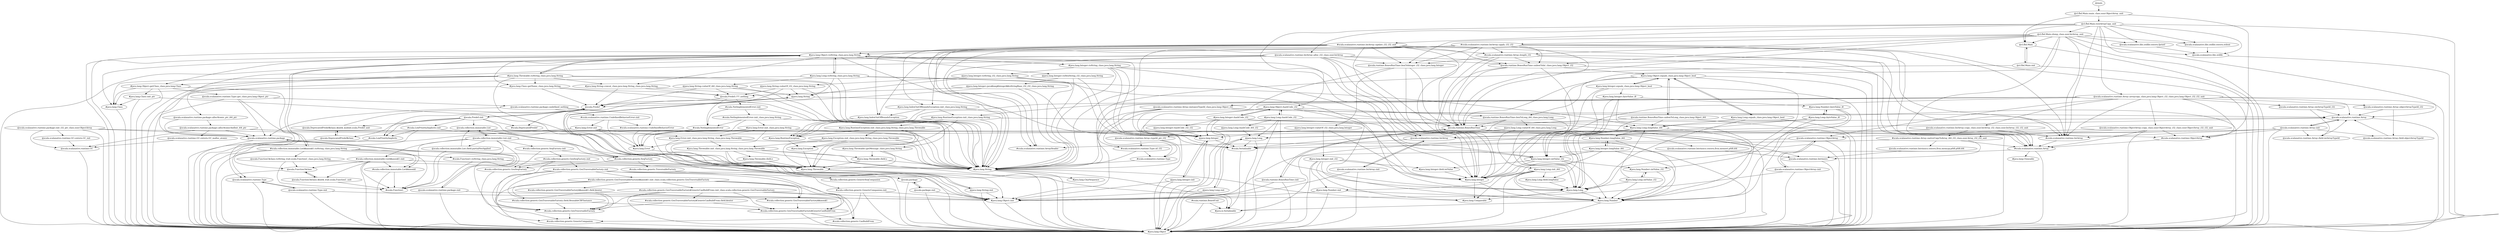 digraph G {
"@main"->"@cl.fbd.Main::main_class.ssnr.ObjectArray_unit";
"#scala.scalanative.runtime.Type"->"#java.lang.String";
"#java.lang.String"->"#java.io.Serializable";
"#java.lang.String"->"#java.lang.Comparable";
"#java.lang.String"->"#java.lang.CharSequence";
"#java.lang.String"->"#java.lang.Object";
"#scala.scalanative.runtime.ObjectArray"->"#scala.scalanative.runtime.Array";
"#scala.scalanative.runtime.Array"->"#java.io.Serializable";
"#scala.scalanative.runtime.Array"->"#java.lang.Cloneable";
"#scala.scalanative.runtime.Array"->"#java.lang.Object";
"#scala.runtime.BoxedUnit"->"#java.io.Serializable";
"#scala.runtime.BoxedUnit"->"#java.lang.Object";
"@scala.scalanative.runtime.package::init_i32_ptr_class.ssnr.ObjectArray"->"@scala.scalanative.runtime.package";
"@scala.scalanative.runtime.package::init_i32_ptr_class.ssnr.ObjectArray"->"#scala.scalanative.runtime.ObjectArray";
"@scala.scalanative.runtime.package::init_i32_ptr_class.ssnr.ObjectArray"->"@scala.scalanative.runtime.GC";
"@scala.scalanative.runtime.package::init_i32_ptr_class.ssnr.ObjectArray"->"@scala.scalanative.runtime.GC::extern.GC_init";
"@scala.scalanative.runtime.package::init_i32_ptr_class.ssnr.ObjectArray"->"#java.lang.Object";
"@scala.scalanative.runtime.GC::extern.GC_init"->"@scala.scalanative.runtime.GC";
"@scala.scalanative.runtime.GC"->"#java.lang.Object";
"@scala.scalanative.runtime.package"->"@scala.scalanative.runtime.package::init";
"@scala.scalanative.runtime.package"->"#java.lang.Object";
"@scala.scalanative.runtime.package::init"->"@scala.scalanative.runtime.package";
"@scala.scalanative.runtime.package::init"->"#java.lang.Object::init";
"@scala.scalanative.runtime.package::init"->"#java.lang.Object";
"#java.lang.Object::init"->"#java.lang.Object";
"@cl.fbd.Main::main_class.ssnr.ObjectArray_unit"->"@cl.fbd.Main::testArrayCopy_unit";
"@cl.fbd.Main::main_class.ssnr.ObjectArray_unit"->"#scala.scalanative.runtime.ObjectArray";
"@cl.fbd.Main::main_class.ssnr.ObjectArray_unit"->"@cl.fbd.Main";
"@cl.fbd.Main"->"@cl.fbd.Main::init";
"@cl.fbd.Main"->"#java.lang.Object";
"@cl.fbd.Main::init"->"#java.lang.Object::init";
"@cl.fbd.Main::init"->"#java.lang.Object";
"@cl.fbd.Main::init"->"@cl.fbd.Main";
"@cl.fbd.Main::testArrayCopy_unit"->"@scala.scalanative.libc.stdlib::extern.stdout";
"@cl.fbd.Main::testArrayCopy_unit"->"@scala.scalanative.libc.stdlib";
"@cl.fbd.Main::testArrayCopy_unit"->"#scala.scalanative.runtime.IntArray::update_i32_i32_unit";
"@cl.fbd.Main::testArrayCopy_unit"->"@scala.scalanative.libc.stdlib::extern.fprintf";
"@cl.fbd.Main::testArrayCopy_unit"->"@scala.scalanative.runtime.IntArray";
"@cl.fbd.Main::testArrayCopy_unit"->"#scala.scalanative.runtime.IntArray";
"@cl.fbd.Main::testArrayCopy_unit"->"@scala.scalanative.runtime.IntArray::alloc_i32_class.ssnr.IntArray";
"@cl.fbd.Main::testArrayCopy_unit"->"@scala.scalanative.runtime.Array";
"@cl.fbd.Main::testArrayCopy_unit"->"@cl.fbd.Main::dump_class.ssnr.IntArray_unit";
"@cl.fbd.Main::testArrayCopy_unit"->"@scala.scalanative.runtime.Array::arraycopy_class.java.lang.Object_i32_class.java.lang.Object_i32_i32_unit";
"@cl.fbd.Main::testArrayCopy_unit"->"#java.lang.Object";
"@cl.fbd.Main::testArrayCopy_unit"->"@cl.fbd.Main";
"@scala.scalanative.runtime.Array::arraycopy_class.java.lang.Object_i32_class.java.lang.Object_i32_i32_unit"->"@scala.scalanative.runtime.Array::objectArrayTypeId_i32";
"@scala.scalanative.runtime.Array::arraycopy_class.java.lang.Object_i32_class.java.lang.Object_i32_i32_unit"->"@scala.scalanative.runtime.IntArray::copy_class.ssnr.IntArray_i32_class.ssnr.IntArray_i32_i32_unit";
"@scala.scalanative.runtime.Array::arraycopy_class.java.lang.Object_i32_class.java.lang.Object_i32_i32_unit"->"@scala.scalanative.runtime.Array::instanceTypeId_class.java.lang.Object_i32";
"@scala.scalanative.runtime.Array::arraycopy_class.java.lang.Object_i32_class.java.lang.Object_i32_i32_unit"->"#java.lang.RuntimeException";
"@scala.scalanative.runtime.Array::arraycopy_class.java.lang.Object_i32_class.java.lang.Object_i32_i32_unit"->"#java.lang.String";
"@scala.scalanative.runtime.Array::arraycopy_class.java.lang.Object_i32_class.java.lang.Object_i32_i32_unit"->"#java.lang.RuntimeException::init_class.java.lang.String";
"@scala.scalanative.runtime.Array::arraycopy_class.java.lang.Object_i32_class.java.lang.Object_i32_i32_unit"->"@scala.scalanative.runtime.ObjectArray::copy_class.ssnr.ObjectArray_i32_class.ssnr.ObjectArray_i32_i32_unit";
"@scala.scalanative.runtime.Array::arraycopy_class.java.lang.Object_i32_class.java.lang.Object_i32_i32_unit"->"@scala.scalanative.runtime.ObjectArray";
"@scala.scalanative.runtime.Array::arraycopy_class.java.lang.Object_i32_class.java.lang.Object_i32_i32_unit"->"#scala.scalanative.runtime.ObjectArray";
"@scala.scalanative.runtime.Array::arraycopy_class.java.lang.Object_i32_class.java.lang.Object_i32_i32_unit"->"@scala.scalanative.runtime.Array";
"@scala.scalanative.runtime.Array::arraycopy_class.java.lang.Object_i32_class.java.lang.Object_i32_i32_unit"->"@scala.scalanative.runtime.IntArray";
"@scala.scalanative.runtime.Array::arraycopy_class.java.lang.Object_i32_class.java.lang.Object_i32_i32_unit"->"#scala.scalanative.runtime.IntArray";
"@scala.scalanative.runtime.Array::arraycopy_class.java.lang.Object_i32_class.java.lang.Object_i32_i32_unit"->"#java.lang.Object";
"@scala.scalanative.runtime.Array::arraycopy_class.java.lang.Object_i32_class.java.lang.Object_i32_i32_unit"->"@scala.scalanative.runtime.Array::intArrayTypeId_i32";
"@scala.scalanative.runtime.Array::intArrayTypeId_i32"->"@scala.scalanative.runtime.Array::field.intArrayTypeId";
"@scala.scalanative.runtime.Array::intArrayTypeId_i32"->"@scala.scalanative.runtime.Array";
"@scala.scalanative.runtime.Array"->"@scala.scalanative.runtime.Array::init";
"@scala.scalanative.runtime.Array"->"#scala.Serializable";
"@scala.scalanative.runtime.Array"->"#java.lang.Object";
"#scala.Serializable"->"#java.io.Serializable";
"@scala.scalanative.runtime.Array::init"->"@scala.scalanative.runtime.Array::field.intArrayTypeId";
"@scala.scalanative.runtime.Array::init"->"#scala.scalanative.runtime.ObjectArray";
"@scala.scalanative.runtime.Array::init"->"@scala.scalanative.runtime.Array";
"@scala.scalanative.runtime.Array::init"->"#scala.scalanative.runtime.IntArray";
"@scala.scalanative.runtime.Array::init"->"#java.lang.Object::init";
"@scala.scalanative.runtime.Array::init"->"@scala.scalanative.runtime.Array::typeId_ptr_i32";
"@scala.scalanative.runtime.Array::init"->"#java.lang.Object";
"@scala.scalanative.runtime.Array::init"->"@scala.scalanative.runtime.Array::field.objectArrayTypeId";
"@scala.scalanative.runtime.Array::field.objectArrayTypeId"->"@scala.scalanative.runtime.Array";
"@scala.scalanative.runtime.Array::typeId_ptr_i32"->"#scala.scalanative.runtime.Type";
"@scala.scalanative.runtime.Array::typeId_ptr_i32"->"@scala.scalanative.runtime.Array";
"@scala.scalanative.runtime.Array::typeId_ptr_i32"->"#scala.scalanative.runtime.Type::id_i32";
"@scala.scalanative.runtime.Array::typeId_ptr_i32"->"#java.lang.String";
"#scala.scalanative.runtime.Type::id_i32"->"#scala.scalanative.runtime.Type";
"#scala.scalanative.runtime.Type::id_i32"->"#java.lang.String";
"#scala.scalanative.runtime.IntArray"->"#scala.scalanative.runtime.Array";
"@scala.scalanative.runtime.Array::field.intArrayTypeId"->"@scala.scalanative.runtime.Array";
"@scala.scalanative.runtime.IntArray"->"@scala.scalanative.runtime.IntArray::init";
"@scala.scalanative.runtime.IntArray"->"#scala.Serializable";
"@scala.scalanative.runtime.IntArray"->"#java.lang.Object";
"@scala.scalanative.runtime.IntArray::init"->"@scala.scalanative.runtime.IntArray";
"@scala.scalanative.runtime.IntArray::init"->"#java.lang.Object::init";
"@scala.scalanative.runtime.IntArray::init"->"#java.lang.Object";
"@scala.scalanative.runtime.ObjectArray"->"#scala.Serializable";
"@scala.scalanative.runtime.ObjectArray"->"@scala.scalanative.runtime.ObjectArray::init";
"@scala.scalanative.runtime.ObjectArray"->"#java.lang.Object";
"@scala.scalanative.runtime.ObjectArray::init"->"@scala.scalanative.runtime.ObjectArray";
"@scala.scalanative.runtime.ObjectArray::init"->"#java.lang.Object::init";
"@scala.scalanative.runtime.ObjectArray::init"->"#java.lang.Object";
"@scala.scalanative.runtime.ObjectArray::copy_class.ssnr.ObjectArray_i32_class.ssnr.ObjectArray_i32_i32_unit"->"#scala.scalanative.runtime.Array::nativeCopyToArray_i64_i32_class.ssnr.Array_i32_i32_unit";
"@scala.scalanative.runtime.ObjectArray::copy_class.ssnr.ObjectArray_i32_class.ssnr.ObjectArray_i32_i32_unit"->"@scala.scalanative.runtime.ObjectArray";
"@scala.scalanative.runtime.ObjectArray::copy_class.ssnr.ObjectArray_i32_class.ssnr.ObjectArray_i32_i32_unit"->"#scala.scalanative.runtime.ObjectArray";
"@scala.scalanative.runtime.ObjectArray::copy_class.ssnr.ObjectArray_i32_class.ssnr.ObjectArray_i32_i32_unit"->"#scala.scalanative.runtime.Array";
"@scala.scalanative.runtime.ObjectArray::copy_class.ssnr.ObjectArray_i32_class.ssnr.ObjectArray_i32_i32_unit"->"#java.lang.Object";
"#scala.scalanative.runtime.Array::nativeCopyToArray_i64_i32_class.ssnr.Array_i32_i32_unit"->"@scala.scalanative.runtime.Intrinsics";
"#scala.scalanative.runtime.Array::nativeCopyToArray_i64_i32_class.ssnr.Array_i32_i32_unit"->"@scala.scalanative.runtime.Intrinsics::extern.llvm.memcpy.p0i8.p0i8.i64";
"#scala.scalanative.runtime.Array::nativeCopyToArray_i64_i32_class.ssnr.Array_i32_i32_unit"->"#scala.scalanative.runtime.Array";
"#scala.scalanative.runtime.Array::nativeCopyToArray_i64_i32_class.ssnr.Array_i32_i32_unit"->"#scala.scalanative.runtime.ArrayHeader";
"@scala.scalanative.runtime.Intrinsics::extern.llvm.memcpy.p0i8.p0i8.i64"->"@scala.scalanative.runtime.Intrinsics";
"@scala.scalanative.runtime.Intrinsics"->"#java.lang.Object";
"#java.lang.RuntimeException::init_class.java.lang.String"->"#java.lang.Throwable";
"#java.lang.RuntimeException::init_class.java.lang.String"->"#java.lang.RuntimeException::init_class.java.lang.String_class.java.lang.Throwable";
"#java.lang.RuntimeException::init_class.java.lang.String"->"#java.lang.RuntimeException";
"#java.lang.RuntimeException::init_class.java.lang.String"->"#java.lang.String";
"#java.lang.RuntimeException::init_class.java.lang.String"->"#java.lang.Object";
"#java.lang.RuntimeException"->"#java.lang.Exception";
"#java.lang.Exception"->"#java.lang.Throwable";
"#java.lang.Throwable"->"#java.io.Serializable";
"#java.lang.Throwable"->"#java.lang.Object";
"#java.lang.RuntimeException::init_class.java.lang.String_class.java.lang.Throwable"->"#java.lang.Exception::init_class.java.lang.String_class.java.lang.Throwable";
"#java.lang.RuntimeException::init_class.java.lang.String_class.java.lang.Throwable"->"#java.lang.Exception";
"#java.lang.RuntimeException::init_class.java.lang.String_class.java.lang.Throwable"->"#java.lang.Throwable";
"#java.lang.RuntimeException::init_class.java.lang.String_class.java.lang.Throwable"->"#java.lang.RuntimeException";
"#java.lang.RuntimeException::init_class.java.lang.String_class.java.lang.Throwable"->"#java.lang.String";
"#java.lang.Exception::init_class.java.lang.String_class.java.lang.Throwable"->"#java.lang.Throwable::init_class.java.lang.String_class.java.lang.Throwable";
"#java.lang.Exception::init_class.java.lang.String_class.java.lang.Throwable"->"#java.lang.Exception";
"#java.lang.Exception::init_class.java.lang.String_class.java.lang.Throwable"->"#java.lang.Throwable";
"#java.lang.Exception::init_class.java.lang.String_class.java.lang.Throwable"->"#java.lang.String";
"#java.lang.Throwable::init_class.java.lang.String_class.java.lang.Throwable"->"#java.lang.Throwable::field.s";
"#java.lang.Throwable::init_class.java.lang.String_class.java.lang.Throwable"->"#java.lang.Throwable::field.e";
"#java.lang.Throwable::init_class.java.lang.String_class.java.lang.Throwable"->"#java.lang.Throwable";
"#java.lang.Throwable::init_class.java.lang.String_class.java.lang.Throwable"->"#java.lang.String";
"#java.lang.Throwable::init_class.java.lang.String_class.java.lang.Throwable"->"#java.lang.Object::init";
"#java.lang.Throwable::init_class.java.lang.String_class.java.lang.Throwable"->"#java.lang.Object";
"#java.lang.Throwable::field.e"->"#java.lang.Throwable";
"#java.lang.Throwable::field.s"->"#java.lang.Throwable";
"#java.lang.Throwable::field.s"->"#java.lang.String";
"@scala.scalanative.runtime.Array::instanceTypeId_class.java.lang.Object_i32"->"#scala.scalanative.runtime.Type";
"@scala.scalanative.runtime.Array::instanceTypeId_class.java.lang.Object_i32"->"@scala.scalanative.runtime.Array";
"@scala.scalanative.runtime.Array::instanceTypeId_class.java.lang.Object_i32"->"#scala.scalanative.runtime.Type::id_i32";
"@scala.scalanative.runtime.Array::instanceTypeId_class.java.lang.Object_i32"->"#java.lang.String";
"@scala.scalanative.runtime.Array::instanceTypeId_class.java.lang.Object_i32"->"#java.lang.Object";
"@scala.scalanative.runtime.IntArray::copy_class.ssnr.IntArray_i32_class.ssnr.IntArray_i32_i32_unit"->"#scala.scalanative.runtime.Array::nativeCopyToArray_i64_i32_class.ssnr.Array_i32_i32_unit";
"@scala.scalanative.runtime.IntArray::copy_class.ssnr.IntArray_i32_class.ssnr.IntArray_i32_i32_unit"->"@scala.scalanative.runtime.IntArray";
"@scala.scalanative.runtime.IntArray::copy_class.ssnr.IntArray_i32_class.ssnr.IntArray_i32_i32_unit"->"#scala.scalanative.runtime.IntArray";
"@scala.scalanative.runtime.IntArray::copy_class.ssnr.IntArray_i32_class.ssnr.IntArray_i32_i32_unit"->"#scala.scalanative.runtime.Array";
"@scala.scalanative.runtime.Array::objectArrayTypeId_i32"->"@scala.scalanative.runtime.Array";
"@scala.scalanative.runtime.Array::objectArrayTypeId_i32"->"@scala.scalanative.runtime.Array::field.objectArrayTypeId";
"@cl.fbd.Main::dump_class.ssnr.IntArray_unit"->"#scala.scalanative.runtime.Array::length_i32";
"@cl.fbd.Main::dump_class.ssnr.IntArray_unit"->"@scala.scalanative.libc.stdlib";
"@cl.fbd.Main::dump_class.ssnr.IntArray_unit"->"@scala.runtime.BoxesRunTime::boxToInteger_i32_class.java.lang.Integer";
"@cl.fbd.Main::dump_class.ssnr.IntArray_unit"->"@scala.scalanative.libc.stdlib::extern.fprintf";
"@cl.fbd.Main::dump_class.ssnr.IntArray_unit"->"@scala.runtime.BoxesRunTime";
"@cl.fbd.Main::dump_class.ssnr.IntArray_unit"->"@scala.scalanative.libc.stdlib::extern.stdout";
"@cl.fbd.Main::dump_class.ssnr.IntArray_unit"->"#java.lang.Integer";
"@cl.fbd.Main::dump_class.ssnr.IntArray_unit"->"@scala.runtime.BoxesRunTime::unboxToInt_class.java.lang.Object_i32";
"@cl.fbd.Main::dump_class.ssnr.IntArray_unit"->"#scala.scalanative.runtime.IntArray";
"@cl.fbd.Main::dump_class.ssnr.IntArray_unit"->"#scala.scalanative.runtime.Array";
"@cl.fbd.Main::dump_class.ssnr.IntArray_unit"->"#scala.scalanative.runtime.IntArray::apply_i32_i32";
"@cl.fbd.Main::dump_class.ssnr.IntArray_unit"->"#java.lang.Object";
"@cl.fbd.Main::dump_class.ssnr.IntArray_unit"->"@cl.fbd.Main";
"#scala.scalanative.runtime.IntArray::apply_i32_i32"->"#scala.scalanative.runtime.Array::length_i32";
"#scala.scalanative.runtime.IntArray::apply_i32_i32"->"@scala.runtime.BoxesRunTime::boxToInteger_i32_class.java.lang.Integer";
"#scala.scalanative.runtime.IntArray::apply_i32_i32"->"@scala.runtime.BoxesRunTime";
"#scala.scalanative.runtime.IntArray::apply_i32_i32"->"#java.lang.String";
"#scala.scalanative.runtime.IntArray::apply_i32_i32"->"#java.lang.IndexOutOfBoundsException";
"#scala.scalanative.runtime.IntArray::apply_i32_i32"->"#java.lang.IndexOutOfBoundsException::init_class.java.lang.String";
"#scala.scalanative.runtime.IntArray::apply_i32_i32"->"#java.lang.Integer";
"#scala.scalanative.runtime.IntArray::apply_i32_i32"->"#java.lang.Object::toString_class.java.lang.String";
"#scala.scalanative.runtime.IntArray::apply_i32_i32"->"@scala.runtime.BoxesRunTime::unboxToInt_class.java.lang.Object_i32";
"#scala.scalanative.runtime.IntArray::apply_i32_i32"->"#scala.scalanative.runtime.IntArray";
"#scala.scalanative.runtime.IntArray::apply_i32_i32"->"#scala.scalanative.runtime.Array";
"#scala.scalanative.runtime.IntArray::apply_i32_i32"->"#java.lang.Object";
"#scala.scalanative.runtime.IntArray::apply_i32_i32"->"#scala.scalanative.runtime.ArrayHeader";
"@scala.runtime.BoxesRunTime::unboxToInt_class.java.lang.Object_i32"->"#java.lang.Object::equals_class.java.lang.Object_bool";
"@scala.runtime.BoxesRunTime::unboxToInt_class.java.lang.Object_i32"->"#java.lang.Integer::intValue_i32";
"@scala.runtime.BoxesRunTime::unboxToInt_class.java.lang.Object_i32"->"#java.lang.Integer";
"@scala.runtime.BoxesRunTime::unboxToInt_class.java.lang.Object_i32"->"@scala.runtime.BoxesRunTime";
"@scala.runtime.BoxesRunTime::unboxToInt_class.java.lang.Object_i32"->"#java.lang.Object";
"@scala.runtime.BoxesRunTime"->"@scala.runtime.BoxesRunTime::init";
"@scala.runtime.BoxesRunTime"->"#java.lang.Object";
"@scala.runtime.BoxesRunTime::init"->"@scala.runtime.BoxesRunTime";
"@scala.runtime.BoxesRunTime::init"->"#java.lang.Object::init";
"@scala.runtime.BoxesRunTime::init"->"#java.lang.Object";
"#java.lang.Integer"->"#java.lang.Number";
"#java.lang.Integer"->"#java.lang.Comparable";
"#java.lang.Number"->"#java.io.Serializable";
"#java.lang.Number"->"#java.lang.Object";
"#java.lang.Integer::intValue_i32"->"#java.lang.Number";
"#java.lang.Integer::intValue_i32"->"#java.lang.Number::intValue_i32";
"#java.lang.Integer::intValue_i32"->"#java.lang.Integer";
"#java.lang.Integer::intValue_i32"->"#java.lang.Integer::field.intValue";
"#java.lang.Integer::field.intValue"->"#java.lang.Integer";
"#java.lang.Number::intValue_i32"->"#java.lang.Number";
"#java.lang.Object::equals_class.java.lang.Object_bool"->"#java.lang.Long";
"#java.lang.Object::equals_class.java.lang.Object_bool"->"@scala.runtime.BoxesRunTime";
"#java.lang.Object::equals_class.java.lang.Object_bool"->"@scala.runtime.BoxesRunTime::boxToLong_i64_class.java.lang.Long";
"#java.lang.Object::equals_class.java.lang.Object_bool"->"@scala.runtime.BoxesRunTime::unboxToLong_class.java.lang.Object_i64";
"#java.lang.Object::equals_class.java.lang.Object_bool"->"#java.lang.Object";
"@scala.runtime.BoxesRunTime::unboxToLong_class.java.lang.Object_i64"->"#java.lang.Object::equals_class.java.lang.Object_bool";
"@scala.runtime.BoxesRunTime::unboxToLong_class.java.lang.Object_i64"->"#java.lang.Long";
"@scala.runtime.BoxesRunTime::unboxToLong_class.java.lang.Object_i64"->"@scala.runtime.BoxesRunTime";
"@scala.runtime.BoxesRunTime::unboxToLong_class.java.lang.Object_i64"->"#java.lang.Long::longValue_i64";
"@scala.runtime.BoxesRunTime::unboxToLong_class.java.lang.Object_i64"->"#java.lang.Object";
"#java.lang.Long::longValue_i64"->"#java.lang.Long";
"#java.lang.Long::longValue_i64"->"#java.lang.Number::longValue_i64";
"#java.lang.Long::longValue_i64"->"#java.lang.Number";
"#java.lang.Long::longValue_i64"->"#java.lang.Long::field.longValue";
"#java.lang.Long::field.longValue"->"#java.lang.Long";
"#java.lang.Long"->"#java.lang.Number";
"#java.lang.Long"->"#java.lang.Comparable";
"#java.lang.Number::longValue_i64"->"#java.lang.Number";
"@scala.runtime.BoxesRunTime::boxToLong_i64_class.java.lang.Long"->"#java.lang.Long";
"@scala.runtime.BoxesRunTime::boxToLong_i64_class.java.lang.Long"->"@java.lang.Long";
"@scala.runtime.BoxesRunTime::boxToLong_i64_class.java.lang.Long"->"@java.lang.Long::valueOf_i64_class.java.lang.Long";
"@scala.runtime.BoxesRunTime::boxToLong_i64_class.java.lang.Long"->"@scala.runtime.BoxesRunTime";
"@java.lang.Long::valueOf_i64_class.java.lang.Long"->"@java.lang.Long";
"@java.lang.Long::valueOf_i64_class.java.lang.Long"->"#java.lang.Long";
"@java.lang.Long::valueOf_i64_class.java.lang.Long"->"#java.lang.Long::init_i64";
"#java.lang.Long::init_i64"->"#java.lang.Long::field.longValue";
"#java.lang.Long::init_i64"->"#java.lang.Long";
"#java.lang.Long::init_i64"->"#java.lang.Number::init";
"#java.lang.Long::init_i64"->"#java.lang.Number";
"#java.lang.Long::init_i64"->"#java.lang.Comparable";
"#java.lang.Long::init_i64"->"#java.lang.Object";
"#java.lang.Number::init"->"#java.lang.Number";
"#java.lang.Number::init"->"#java.lang.Object::init";
"#java.lang.Number::init"->"#java.lang.Object";
"@java.lang.Long"->"#scala.Serializable";
"@java.lang.Long"->"@java.lang.Long::init";
"@java.lang.Long"->"#java.lang.Object";
"@java.lang.Long::init"->"@java.lang.Long";
"@java.lang.Long::init"->"#java.lang.Object::init";
"@java.lang.Long::init"->"#java.lang.Object";
"#java.lang.Object::toString_class.java.lang.String"->"#java.lang.String::concat_class.java.lang.String_class.java.lang.String";
"#java.lang.Object::toString_class.java.lang.String"->"@java.lang.Integer::toHexString_i32_class.java.lang.String";
"#java.lang.Object::toString_class.java.lang.String"->"#java.lang.Class::getName_class.java.lang.String";
"#java.lang.Object::toString_class.java.lang.String"->"@java.lang.Integer";
"#java.lang.Object::toString_class.java.lang.String"->"#java.lang.Object::hashCode_i32";
"#java.lang.Object::toString_class.java.lang.String"->"#java.lang.Object::getClass_class.java.lang.Class";
"#java.lang.Object::toString_class.java.lang.String"->"#java.lang.String";
"#java.lang.Object::toString_class.java.lang.String"->"#java.lang.Class";
"#java.lang.Object::toString_class.java.lang.String"->"#java.lang.Object";
"#java.lang.Class"->"#java.lang.Object";
"#java.lang.Object::getClass_class.java.lang.Class"->"#java.lang.Class::init_ptr";
"#java.lang.Object::getClass_class.java.lang.Class"->"@scala.scalanative.runtime.Type";
"#java.lang.Object::getClass_class.java.lang.Class"->"#java.lang.Class";
"#java.lang.Object::getClass_class.java.lang.Class"->"@scala.scalanative.runtime.Type::get_class.java.lang.Object_ptr";
"#java.lang.Object::getClass_class.java.lang.Class"->"#java.lang.Object";
"@scala.scalanative.runtime.Type::get_class.java.lang.Object_ptr"->"@scala.scalanative.runtime.Type";
"@scala.scalanative.runtime.Type::get_class.java.lang.Object_ptr"->"@scala.scalanative.runtime.package::undefined_nothing";
"@scala.scalanative.runtime.Type::get_class.java.lang.Object_ptr"->"@scala.scalanative.runtime.package";
"@scala.scalanative.runtime.Type::get_class.java.lang.Object_ptr"->"#java.lang.Object";
"@scala.scalanative.runtime.package::undefined_nothing"->"@scala.scalanative.runtime.package";
"@scala.scalanative.runtime.package::undefined_nothing"->"#scala.scalanative.runtime.UndefinedBehaviorError::init";
"@scala.scalanative.runtime.package::undefined_nothing"->"#scala.scalanative.runtime.UndefinedBehaviorError";
"#scala.scalanative.runtime.UndefinedBehaviorError"->"#java.lang.Error";
"#java.lang.Error"->"#java.lang.Throwable";
"#scala.scalanative.runtime.UndefinedBehaviorError::init"->"#scala.scalanative.runtime.UndefinedBehaviorError";
"#scala.scalanative.runtime.UndefinedBehaviorError::init"->"#java.lang.Error::init";
"#scala.scalanative.runtime.UndefinedBehaviorError::init"->"#java.lang.Error";
"#java.lang.Error::init"->"#java.lang.Throwable";
"#java.lang.Error::init"->"#java.lang.String";
"#java.lang.Error::init"->"#java.lang.Error";
"#java.lang.Error::init"->"#java.lang.Object";
"#java.lang.Error::init"->"#java.lang.Error::init_class.java.lang.String_class.java.lang.Throwable";
"#java.lang.Error::init_class.java.lang.String_class.java.lang.Throwable"->"#java.lang.Throwable::init_class.java.lang.String_class.java.lang.Throwable";
"#java.lang.Error::init_class.java.lang.String_class.java.lang.Throwable"->"#java.lang.Throwable";
"#java.lang.Error::init_class.java.lang.String_class.java.lang.Throwable"->"#java.lang.String";
"#java.lang.Error::init_class.java.lang.String_class.java.lang.Throwable"->"#java.lang.Error";
"@scala.scalanative.runtime.Type"->"@scala.scalanative.runtime.Type::init";
"@scala.scalanative.runtime.Type"->"#java.lang.Object";
"@scala.scalanative.runtime.Type::init"->"@scala.scalanative.runtime.Type";
"@scala.scalanative.runtime.Type::init"->"#java.lang.Object::init";
"@scala.scalanative.runtime.Type::init"->"#java.lang.Object";
"#java.lang.Class::init_ptr"->"#java.lang.Class";
"#java.lang.Class::init_ptr"->"#java.lang.Object::init";
"#java.lang.Class::init_ptr"->"#java.lang.Object";
"#java.lang.Object::hashCode_i32"->"#java.lang.Long";
"#java.lang.Object::hashCode_i32"->"@scala.runtime.BoxesRunTime";
"#java.lang.Object::hashCode_i32"->"@scala.runtime.BoxesRunTime::boxToLong_i64_class.java.lang.Long";
"#java.lang.Object::hashCode_i32"->"#java.lang.Object";
"@java.lang.Integer"->"#scala.Serializable";
"@java.lang.Integer"->"@java.lang.Integer::init";
"@java.lang.Integer"->"#java.lang.Object";
"@java.lang.Integer::init"->"@java.lang.Integer";
"@java.lang.Integer::init"->"#java.lang.Object::init";
"@java.lang.Integer::init"->"#java.lang.Object";
"#java.lang.Class::getName_class.java.lang.String"->"@scala.Predef::???_nothing";
"#java.lang.Class::getName_class.java.lang.String"->"#java.lang.String";
"#java.lang.Class::getName_class.java.lang.String"->"#java.lang.Class";
"#java.lang.Class::getName_class.java.lang.String"->"@scala.Predef";
"@scala.Predef"->"@scala.Predef::init";
"@scala.Predef"->"#scala.DeprecatedPredef";
"@scala.Predef"->"#scala.LowPriorityImplicits";
"#scala.LowPriorityImplicits"->"#java.lang.Object";
"@scala.Predef::init"->"#scala.LowPriorityImplicits";
"@scala.Predef::init"->"#scala.LowPriorityImplicits::init";
"@scala.Predef::init"->"@scala.package";
"@scala.Predef::init"->"@scala.DeprecatedPredef$class::$init$_module.scala.Predef_unit";
"@scala.Predef::init"->"#scala.DeprecatedPredef";
"@scala.Predef::init"->"@scala.DeprecatedPredef$class";
"@scala.Predef::init"->"@scala.Predef";
"@scala.Predef::init"->"@scala.collection.immutable.List";
"@scala.collection.immutable.List"->"@scala.collection.immutable.List::init";
"@scala.collection.immutable.List"->"#scala.Serializable";
"@scala.collection.immutable.List"->"#scala.collection.generic.SeqFactory";
"#scala.collection.generic.SeqFactory"->"#scala.collection.generic.TraversableFactory";
"#scala.collection.generic.SeqFactory"->"#scala.collection.generic.GenSeqFactory";
"#scala.collection.generic.GenSeqFactory"->"#scala.collection.generic.GenTraversableFactory";
"#scala.collection.generic.GenTraversableFactory"->"#scala.collection.generic.GenericCompanion";
"#scala.collection.generic.GenericCompanion"->"#java.lang.Object";
"#scala.collection.generic.TraversableFactory"->"#scala.collection.generic.GenericSeqCompanion";
"@scala.collection.immutable.List::init"->"#scala.collection.immutable.List$$anon$1::init";
"@scala.collection.immutable.List::init"->"#scala.Function1";
"@scala.collection.immutable.List::init"->"#scala.collection.generic.GenericCompanion";
"@scala.collection.immutable.List::init"->"@scala.collection.immutable.List::field.partialNotApplied";
"@scala.collection.immutable.List::init"->"#scala.collection.immutable.List$$anon$1";
"@scala.collection.immutable.List::init"->"#scala.collection.generic.SeqFactory";
"@scala.collection.immutable.List::init"->"@scala.collection.immutable.List";
"@scala.collection.immutable.List::init"->"#scala.collection.generic.SeqFactory::init";
"#scala.collection.generic.SeqFactory::init"->"#scala.collection.generic.GenSeqFactory::init";
"#scala.collection.generic.SeqFactory::init"->"#scala.collection.generic.SeqFactory";
"#scala.collection.generic.SeqFactory::init"->"#scala.collection.generic.GenSeqFactory";
"#scala.collection.generic.GenSeqFactory::init"->"#scala.collection.generic.GenTraversableFactory";
"#scala.collection.generic.GenSeqFactory::init"->"#scala.collection.generic.GenTraversableFactory::init";
"#scala.collection.generic.GenSeqFactory::init"->"#scala.collection.generic.GenSeqFactory";
"#scala.collection.generic.GenTraversableFactory::init"->"#scala.collection.generic.GenTraversableFactory::field.ReusableCBFInstance";
"#scala.collection.generic.GenTraversableFactory::init"->"#scala.collection.generic.GenericCompanion::init";
"#scala.collection.generic.GenTraversableFactory::init"->"#scala.collection.generic.GenTraversableFactory$GenericCanBuildFrom";
"#scala.collection.generic.GenTraversableFactory::init"->"#scala.collection.generic.GenTraversableFactory";
"#scala.collection.generic.GenTraversableFactory::init"->"#scala.collection.generic.GenTraversableFactory$$anon$1";
"#scala.collection.generic.GenTraversableFactory::init"->"#scala.collection.generic.GenTraversableFactory$$anon$1::init_class.scala.collection.generic.GenTraversableFactory";
"#scala.collection.generic.GenTraversableFactory::init"->"#scala.collection.generic.GenericCompanion";
"#scala.collection.generic.GenTraversableFactory$$anon$1::init_class.scala.collection.generic.GenTraversableFactory"->"#scala.collection.generic.GenTraversableFactory$GenericCanBuildFrom";
"#scala.collection.generic.GenTraversableFactory$$anon$1::init_class.scala.collection.generic.GenTraversableFactory"->"#scala.collection.generic.GenTraversableFactory";
"#scala.collection.generic.GenTraversableFactory$$anon$1::init_class.scala.collection.generic.GenTraversableFactory"->"#scala.collection.generic.GenTraversableFactory$$anon$1";
"#scala.collection.generic.GenTraversableFactory$$anon$1::init_class.scala.collection.generic.GenTraversableFactory"->"#scala.collection.generic.GenTraversableFactory$GenericCanBuildFrom::init_class.scala.collection.generic.GenTraversableFactory";
"#scala.collection.generic.GenTraversableFactory$$anon$1::init_class.scala.collection.generic.GenTraversableFactory"->"#scala.collection.generic.CanBuildFrom";
"#scala.collection.generic.GenTraversableFactory$$anon$1::init_class.scala.collection.generic.GenTraversableFactory"->"#java.lang.Object";
"#scala.collection.generic.GenTraversableFactory$$anon$1::init_class.scala.collection.generic.GenTraversableFactory"->"#scala.collection.generic.GenTraversableFactory$$anon$1::field.$outer";
"#scala.collection.generic.GenTraversableFactory$$anon$1::field.$outer"->"#scala.collection.generic.GenTraversableFactory";
"#scala.collection.generic.GenTraversableFactory$$anon$1::field.$outer"->"#scala.collection.generic.GenTraversableFactory$$anon$1";
"#scala.collection.generic.GenTraversableFactory$$anon$1"->"#scala.collection.generic.GenTraversableFactory$GenericCanBuildFrom";
"#scala.collection.generic.GenTraversableFactory$GenericCanBuildFrom"->"#java.lang.Object";
"#scala.collection.generic.GenTraversableFactory$GenericCanBuildFrom"->"#scala.collection.generic.CanBuildFrom";
"#scala.collection.generic.GenTraversableFactory$GenericCanBuildFrom::init_class.scala.collection.generic.GenTraversableFactory"->"#scala.collection.generic.GenTraversableFactory$GenericCanBuildFrom";
"#scala.collection.generic.GenTraversableFactory$GenericCanBuildFrom::init_class.scala.collection.generic.GenTraversableFactory"->"#scala.collection.generic.GenTraversableFactory";
"#scala.collection.generic.GenTraversableFactory$GenericCanBuildFrom::init_class.scala.collection.generic.GenTraversableFactory"->"#scala.collection.generic.GenTraversableFactory$GenericCanBuildFrom::field.$outer";
"#scala.collection.generic.GenTraversableFactory$GenericCanBuildFrom::init_class.scala.collection.generic.GenTraversableFactory"->"#java.lang.Object::init";
"#scala.collection.generic.GenTraversableFactory$GenericCanBuildFrom::init_class.scala.collection.generic.GenTraversableFactory"->"#scala.collection.generic.CanBuildFrom";
"#scala.collection.generic.GenTraversableFactory$GenericCanBuildFrom::init_class.scala.collection.generic.GenTraversableFactory"->"#java.lang.Object";
"#scala.collection.generic.GenTraversableFactory$GenericCanBuildFrom::field.$outer"->"#scala.collection.generic.GenTraversableFactory$GenericCanBuildFrom";
"#scala.collection.generic.GenTraversableFactory$GenericCanBuildFrom::field.$outer"->"#scala.collection.generic.GenTraversableFactory";
"#scala.collection.generic.GenericCompanion::init"->"#scala.collection.generic.GenericCompanion";
"#scala.collection.generic.GenericCompanion::init"->"#java.lang.Object::init";
"#scala.collection.generic.GenericCompanion::init"->"#java.lang.Object";
"#scala.collection.generic.GenTraversableFactory::field.ReusableCBFInstance"->"#scala.collection.generic.GenTraversableFactory$GenericCanBuildFrom";
"#scala.collection.generic.GenTraversableFactory::field.ReusableCBFInstance"->"#scala.collection.generic.GenTraversableFactory";
"#scala.collection.immutable.List$$anon$1"->"#scala.Function1";
"#scala.collection.immutable.List$$anon$1"->"#java.lang.Object";
"@scala.collection.immutable.List::field.partialNotApplied"->"#scala.Function1";
"@scala.collection.immutable.List::field.partialNotApplied"->"@scala.collection.immutable.List";
"#scala.collection.immutable.List$$anon$1::init"->"@scala.Function1$class";
"#scala.collection.immutable.List$$anon$1::init"->"#scala.Function1";
"#scala.collection.immutable.List$$anon$1::init"->"#scala.collection.immutable.List$$anon$1";
"#scala.collection.immutable.List$$anon$1::init"->"@scala.Function1$class::$init$_trait.scala.Function1_unit";
"#scala.collection.immutable.List$$anon$1::init"->"#java.lang.Object::init";
"#scala.collection.immutable.List$$anon$1::init"->"#java.lang.Object";
"@scala.Function1$class::$init$_trait.scala.Function1_unit"->"@scala.Function1$class";
"@scala.Function1$class::$init$_trait.scala.Function1_unit"->"#scala.Function1";
"@scala.Function1$class"->"@scala.Function1$class::$init$_trait.scala.Function1_unit";
"@scala.Function1$class"->"#java.lang.Object";
"@scala.DeprecatedPredef$class"->"@scala.DeprecatedPredef$class::$init$_module.scala.Predef_unit";
"@scala.DeprecatedPredef$class"->"#java.lang.Object";
"@scala.DeprecatedPredef$class::$init$_module.scala.Predef_unit"->"@scala.DeprecatedPredef$class";
"@scala.DeprecatedPredef$class::$init$_module.scala.Predef_unit"->"@scala.Predef";
"@scala.package"->"@scala.package::init";
"@scala.package"->"#java.lang.Object";
"@scala.package::init"->"@scala.package";
"@scala.package::init"->"#java.lang.Object::init";
"@scala.package::init"->"#java.lang.Object";
"#scala.LowPriorityImplicits::init"->"#scala.LowPriorityImplicits";
"#scala.LowPriorityImplicits::init"->"#java.lang.Object::init";
"#scala.LowPriorityImplicits::init"->"#java.lang.Object";
"@scala.Predef::???_nothing"->"#scala.NotImplementedError";
"@scala.Predef::???_nothing"->"@scala.Predef";
"@scala.Predef::???_nothing"->"#scala.NotImplementedError::init";
"#scala.NotImplementedError::init"->"#scala.NotImplementedError::init_class.java.lang.String";
"#scala.NotImplementedError::init"->"#scala.NotImplementedError";
"#scala.NotImplementedError::init"->"#java.lang.String";
"#scala.NotImplementedError"->"#java.lang.Error";
"#scala.NotImplementedError::init_class.java.lang.String"->"#scala.NotImplementedError";
"#scala.NotImplementedError::init_class.java.lang.String"->"#java.lang.String";
"#scala.NotImplementedError::init_class.java.lang.String"->"#java.lang.Error::init_class.java.lang.String";
"#scala.NotImplementedError::init_class.java.lang.String"->"#java.lang.Error";
"#java.lang.Error::init_class.java.lang.String"->"#java.lang.Throwable";
"#java.lang.Error::init_class.java.lang.String"->"#java.lang.String";
"#java.lang.Error::init_class.java.lang.String"->"#java.lang.Error";
"#java.lang.Error::init_class.java.lang.String"->"#java.lang.Object";
"#java.lang.Error::init_class.java.lang.String"->"#java.lang.Error::init_class.java.lang.String_class.java.lang.Throwable";
"@java.lang.Integer::toHexString_i32_class.java.lang.String"->"@java.lang.Integer";
"@java.lang.Integer::toHexString_i32_class.java.lang.String"->"#java.lang.String";
"@java.lang.Integer::toHexString_i32_class.java.lang.String"->"@java.lang.Integer::java$lang$Integer$$toStringBase_i32_i32_class.java.lang.String";
"@java.lang.Integer::java$lang$Integer$$toStringBase_i32_i32_class.java.lang.String"->"@java.lang.Integer";
"@java.lang.Integer::java$lang$Integer$$toStringBase_i32_i32_class.java.lang.String"->"@scala.Predef::???_nothing";
"@java.lang.Integer::java$lang$Integer$$toStringBase_i32_i32_class.java.lang.String"->"#java.lang.String";
"@java.lang.Integer::java$lang$Integer$$toStringBase_i32_i32_class.java.lang.String"->"@scala.Predef";
"#java.lang.String::concat_class.java.lang.String_class.java.lang.String"->"@scala.Predef::???_nothing";
"#java.lang.String::concat_class.java.lang.String_class.java.lang.String"->"#java.lang.String";
"#java.lang.String::concat_class.java.lang.String_class.java.lang.String"->"@scala.Predef";
"#java.lang.IndexOutOfBoundsException::init_class.java.lang.String"->"#java.lang.IndexOutOfBoundsException";
"#java.lang.IndexOutOfBoundsException::init_class.java.lang.String"->"#java.lang.RuntimeException";
"#java.lang.IndexOutOfBoundsException::init_class.java.lang.String"->"#java.lang.String";
"#java.lang.IndexOutOfBoundsException::init_class.java.lang.String"->"#java.lang.RuntimeException::init_class.java.lang.String";
"#java.lang.IndexOutOfBoundsException"->"#java.lang.RuntimeException";
"@scala.runtime.BoxesRunTime::boxToInteger_i32_class.java.lang.Integer"->"@java.lang.Integer::valueOf_i32_class.java.lang.Integer";
"@scala.runtime.BoxesRunTime::boxToInteger_i32_class.java.lang.Integer"->"#java.lang.Integer";
"@scala.runtime.BoxesRunTime::boxToInteger_i32_class.java.lang.Integer"->"@scala.runtime.BoxesRunTime";
"@scala.runtime.BoxesRunTime::boxToInteger_i32_class.java.lang.Integer"->"@java.lang.Integer";
"@java.lang.Integer::valueOf_i32_class.java.lang.Integer"->"@java.lang.Integer";
"@java.lang.Integer::valueOf_i32_class.java.lang.Integer"->"#java.lang.Integer";
"@java.lang.Integer::valueOf_i32_class.java.lang.Integer"->"#java.lang.Integer::init_i32";
"#java.lang.Integer::init_i32"->"#java.lang.Number::init";
"#java.lang.Integer::init_i32"->"#java.lang.Number";
"#java.lang.Integer::init_i32"->"#java.lang.Integer";
"#java.lang.Integer::init_i32"->"#java.lang.Integer::field.intValue";
"#java.lang.Integer::init_i32"->"#java.lang.Comparable";
"#java.lang.Integer::init_i32"->"#java.lang.Object";
"#scala.scalanative.runtime.Array::length_i32"->"@scala.runtime.BoxesRunTime::boxToInteger_i32_class.java.lang.Integer";
"#scala.scalanative.runtime.Array::length_i32"->"#java.lang.Integer";
"#scala.scalanative.runtime.Array::length_i32"->"@scala.runtime.BoxesRunTime";
"#scala.scalanative.runtime.Array::length_i32"->"@scala.runtime.BoxesRunTime::unboxToInt_class.java.lang.Object_i32";
"#scala.scalanative.runtime.Array::length_i32"->"#scala.scalanative.runtime.Array";
"#scala.scalanative.runtime.Array::length_i32"->"#java.lang.Object";
"@scala.scalanative.libc.stdlib::extern.stdout"->"@scala.scalanative.libc.stdlib";
"@scala.scalanative.libc.stdlib"->"#java.lang.Object";
"@scala.scalanative.libc.stdlib::extern.fprintf"->"@scala.scalanative.libc.stdlib";
"@scala.scalanative.runtime.IntArray::alloc_i32_class.ssnr.IntArray"->"@scala.runtime.BoxesRunTime::boxToInteger_i32_class.java.lang.Integer";
"@scala.scalanative.runtime.IntArray::alloc_i32_class.ssnr.IntArray"->"@scala.scalanative.runtime.package";
"@scala.scalanative.runtime.IntArray::alloc_i32_class.ssnr.IntArray"->"#java.lang.Integer";
"@scala.scalanative.runtime.IntArray::alloc_i32_class.ssnr.IntArray"->"@scala.runtime.BoxesRunTime";
"@scala.scalanative.runtime.IntArray::alloc_i32_class.ssnr.IntArray"->"@scala.runtime.BoxesRunTime::unboxToInt_class.java.lang.Object_i32";
"@scala.scalanative.runtime.IntArray::alloc_i32_class.ssnr.IntArray"->"@scala.scalanative.runtime.IntArray";
"@scala.scalanative.runtime.IntArray::alloc_i32_class.ssnr.IntArray"->"#scala.scalanative.runtime.IntArray";
"@scala.scalanative.runtime.IntArray::alloc_i32_class.ssnr.IntArray"->"#java.lang.Object";
"@scala.scalanative.runtime.IntArray::alloc_i32_class.ssnr.IntArray"->"@scala.scalanative.runtime.package::allocAtomic_ptr_i64_ptr";
"@scala.scalanative.runtime.IntArray::alloc_i32_class.ssnr.IntArray"->"#scala.scalanative.runtime.ArrayHeader";
"@scala.scalanative.runtime.package::allocAtomic_ptr_i64_ptr"->"@scala.scalanative.runtime.package::allocAtomicAndInit_i64_ptr";
"@scala.scalanative.runtime.package::allocAtomic_ptr_i64_ptr"->"@scala.scalanative.runtime.package";
"@scala.scalanative.runtime.package::allocAtomicAndInit_i64_ptr"->"@scala.scalanative.runtime.GC::extern.GC_malloc_atomic";
"@scala.scalanative.runtime.package::allocAtomicAndInit_i64_ptr"->"@scala.scalanative.runtime.package";
"@scala.scalanative.runtime.package::allocAtomicAndInit_i64_ptr"->"@scala.scalanative.runtime.Intrinsics::extern.llvm.memset.p0i8.i64";
"@scala.scalanative.runtime.package::allocAtomicAndInit_i64_ptr"->"@scala.scalanative.runtime.GC";
"@scala.scalanative.runtime.package::allocAtomicAndInit_i64_ptr"->"@scala.scalanative.runtime.Intrinsics";
"@scala.scalanative.runtime.Intrinsics::extern.llvm.memset.p0i8.i64"->"@scala.scalanative.runtime.Intrinsics";
"@scala.scalanative.runtime.GC::extern.GC_malloc_atomic"->"@scala.scalanative.runtime.GC";
"#scala.scalanative.runtime.IntArray::update_i32_i32_unit"->"#scala.scalanative.runtime.Array::length_i32";
"#scala.scalanative.runtime.IntArray::update_i32_i32_unit"->"@scala.runtime.BoxesRunTime::boxToInteger_i32_class.java.lang.Integer";
"#scala.scalanative.runtime.IntArray::update_i32_i32_unit"->"@scala.runtime.BoxesRunTime";
"#scala.scalanative.runtime.IntArray::update_i32_i32_unit"->"#java.lang.String";
"#scala.scalanative.runtime.IntArray::update_i32_i32_unit"->"#java.lang.IndexOutOfBoundsException";
"#scala.scalanative.runtime.IntArray::update_i32_i32_unit"->"#java.lang.IndexOutOfBoundsException::init_class.java.lang.String";
"#scala.scalanative.runtime.IntArray::update_i32_i32_unit"->"#java.lang.Integer";
"#scala.scalanative.runtime.IntArray::update_i32_i32_unit"->"#java.lang.Object::toString_class.java.lang.String";
"#scala.scalanative.runtime.IntArray::update_i32_i32_unit"->"@scala.runtime.BoxesRunTime::unboxToInt_class.java.lang.Object_i32";
"#scala.scalanative.runtime.IntArray::update_i32_i32_unit"->"#scala.scalanative.runtime.IntArray";
"#scala.scalanative.runtime.IntArray::update_i32_i32_unit"->"#scala.scalanative.runtime.Array";
"#scala.scalanative.runtime.IntArray::update_i32_i32_unit"->"#java.lang.Object";
"#scala.scalanative.runtime.IntArray::update_i32_i32_unit"->"#scala.scalanative.runtime.ArrayHeader";
"#java.lang.Object::toString_class.java.lang.String"->"#java.lang.Throwable::toString_class.java.lang.String";
"#java.lang.Object::equals_class.java.lang.Object_bool"->"#java.lang.Long::equals_class.java.lang.Object_bool";
"#java.lang.Number::intValue_i32"->"#java.lang.Long::intValue_i32";
"#java.lang.Object::hashCode_i32"->"#java.lang.Long::hashCode_i32";
"#java.lang.Object::toString_class.java.lang.String"->"#java.lang.Long::toString_class.java.lang.String";
"#java.lang.Object::toString_class.java.lang.String"->"#scala.collection.immutable.List$$anon$1::toString_class.java.lang.String";
"#java.lang.Object::hashCode_i32"->"#java.lang.Integer::hashCode_i32";
"#java.lang.Object::toString_class.java.lang.String"->"#java.lang.Integer::toString_class.java.lang.String";
"#java.lang.Object::equals_class.java.lang.Object_bool"->"#java.lang.Integer::equals_class.java.lang.Object_bool";
"#java.lang.Number::longValue_i64"->"#java.lang.Integer::longValue_i64";
"#java.lang.Integer::longValue_i64"->"#java.lang.Integer::intValue_i32";
"#java.lang.Integer::longValue_i64"->"#java.lang.Number::longValue_i64";
"#java.lang.Integer::longValue_i64"->"#java.lang.Number";
"#java.lang.Integer::longValue_i64"->"#java.lang.Integer";
"#java.lang.Integer::equals_class.java.lang.Object_bool"->"#java.lang.Object::equals_class.java.lang.Object_bool";
"#java.lang.Integer::equals_class.java.lang.Object_bool"->"#java.lang.Integer::intValue_i32";
"#java.lang.Integer::equals_class.java.lang.Object_bool"->"#java.lang.Integer";
"#java.lang.Integer::equals_class.java.lang.Object_bool"->"#java.lang.Integer::byteValue_i8";
"#java.lang.Integer::equals_class.java.lang.Object_bool"->"#java.lang.Object";
"#java.lang.Integer::byteValue_i8"->"#java.lang.Integer::intValue_i32";
"#java.lang.Integer::byteValue_i8"->"#java.lang.Number::byteValue_i8";
"#java.lang.Integer::byteValue_i8"->"#java.lang.Number";
"#java.lang.Integer::byteValue_i8"->"#java.lang.Integer";
"#java.lang.Number::byteValue_i8"->"#java.lang.Number";
"#java.lang.Number::byteValue_i8"->"#java.lang.Number::intValue_i32";
"#java.lang.Integer::toString_class.java.lang.String"->"#java.lang.Integer::intValue_i32";
"#java.lang.Integer::toString_class.java.lang.String"->"@java.lang.Integer::toString_i32_class.java.lang.String";
"#java.lang.Integer::toString_class.java.lang.String"->"#java.lang.Integer";
"#java.lang.Integer::toString_class.java.lang.String"->"@java.lang.Integer";
"#java.lang.Integer::toString_class.java.lang.String"->"#java.lang.Object::toString_class.java.lang.String";
"#java.lang.Integer::toString_class.java.lang.String"->"#java.lang.String";
"#java.lang.Integer::toString_class.java.lang.String"->"#java.lang.Object";
"@java.lang.Integer::toString_i32_class.java.lang.String"->"@java.lang.Integer";
"@java.lang.Integer::toString_i32_class.java.lang.String"->"@java.lang.String::valueOf_i32_class.java.lang.String";
"@java.lang.Integer::toString_i32_class.java.lang.String"->"#java.lang.String";
"@java.lang.Integer::toString_i32_class.java.lang.String"->"@java.lang.String";
"@java.lang.String"->"#scala.Serializable";
"@java.lang.String"->"@java.lang.String::init";
"@java.lang.String"->"#java.lang.Object";
"@java.lang.String::init"->"@java.lang.String";
"@java.lang.String::init"->"#java.lang.Object::init";
"@java.lang.String::init"->"#java.lang.Object";
"@java.lang.String::valueOf_i32_class.java.lang.String"->"@scala.Predef::???_nothing";
"@java.lang.String::valueOf_i32_class.java.lang.String"->"@java.lang.String";
"@java.lang.String::valueOf_i32_class.java.lang.String"->"#java.lang.String";
"@java.lang.String::valueOf_i32_class.java.lang.String"->"@scala.Predef";
"#java.lang.Integer::hashCode_i32"->"@java.lang.Integer::hashCode_i32_i32";
"#java.lang.Integer::hashCode_i32"->"#java.lang.Integer::intValue_i32";
"#java.lang.Integer::hashCode_i32"->"#java.lang.Integer";
"#java.lang.Integer::hashCode_i32"->"@java.lang.Integer";
"#java.lang.Integer::hashCode_i32"->"#java.lang.Object::hashCode_i32";
"#java.lang.Integer::hashCode_i32"->"#java.lang.Object";
"@java.lang.Integer::hashCode_i32_i32"->"@java.lang.Integer";
"#scala.collection.immutable.List$$anon$1::toString_class.java.lang.String"->"@scala.Function1$class";
"#scala.collection.immutable.List$$anon$1::toString_class.java.lang.String"->"@scala.Function1$class::toString_trait.scala.Function1_class.java.lang.String";
"#scala.collection.immutable.List$$anon$1::toString_class.java.lang.String"->"#scala.Function1";
"#scala.collection.immutable.List$$anon$1::toString_class.java.lang.String"->"#java.lang.Object::toString_class.java.lang.String";
"#scala.collection.immutable.List$$anon$1::toString_class.java.lang.String"->"#scala.collection.immutable.List$$anon$1";
"#scala.collection.immutable.List$$anon$1::toString_class.java.lang.String"->"#java.lang.String";
"#scala.collection.immutable.List$$anon$1::toString_class.java.lang.String"->"#scala.Function1::toString_class.java.lang.String";
"#scala.collection.immutable.List$$anon$1::toString_class.java.lang.String"->"#java.lang.Object";
"#scala.Function1::toString_class.java.lang.String"->"#scala.Function1";
"#scala.Function1::toString_class.java.lang.String"->"#java.lang.String";
"@scala.Function1$class::toString_trait.scala.Function1_class.java.lang.String"->"@scala.Function1$class";
"@scala.Function1$class::toString_trait.scala.Function1_class.java.lang.String"->"#scala.Function1";
"@scala.Function1$class::toString_trait.scala.Function1_class.java.lang.String"->"#java.lang.String";
"#java.lang.Long::toString_class.java.lang.String"->"#java.lang.Long";
"#java.lang.Long::toString_class.java.lang.String"->"@java.lang.String::valueOf_i64_class.java.lang.String";
"#java.lang.Long::toString_class.java.lang.String"->"#java.lang.Object::toString_class.java.lang.String";
"#java.lang.Long::toString_class.java.lang.String"->"#java.lang.String";
"#java.lang.Long::toString_class.java.lang.String"->"@java.lang.String";
"#java.lang.Long::toString_class.java.lang.String"->"#java.lang.Long::longValue_i64";
"#java.lang.Long::toString_class.java.lang.String"->"#java.lang.Object";
"@java.lang.String::valueOf_i64_class.java.lang.String"->"@scala.Predef::???_nothing";
"@java.lang.String::valueOf_i64_class.java.lang.String"->"@java.lang.String";
"@java.lang.String::valueOf_i64_class.java.lang.String"->"#java.lang.String";
"@java.lang.String::valueOf_i64_class.java.lang.String"->"@scala.Predef";
"#java.lang.Long::hashCode_i32"->"#java.lang.Long";
"#java.lang.Long::hashCode_i32"->"@java.lang.Long";
"#java.lang.Long::hashCode_i32"->"#java.lang.Object::hashCode_i32";
"#java.lang.Long::hashCode_i32"->"@java.lang.Long::hashCode_i64_i32";
"#java.lang.Long::hashCode_i32"->"#java.lang.Long::longValue_i64";
"#java.lang.Long::hashCode_i32"->"#java.lang.Object";
"@java.lang.Long::hashCode_i64_i32"->"@java.lang.Long";
"#java.lang.Long::intValue_i32"->"#java.lang.Long";
"#java.lang.Long::intValue_i32"->"#java.lang.Number";
"#java.lang.Long::intValue_i32"->"#java.lang.Number::intValue_i32";
"#java.lang.Long::intValue_i32"->"#java.lang.Long::longValue_i64";
"#java.lang.Long::equals_class.java.lang.Object_bool"->"#java.lang.Object::equals_class.java.lang.Object_bool";
"#java.lang.Long::equals_class.java.lang.Object_bool"->"#java.lang.Long";
"#java.lang.Long::equals_class.java.lang.Object_bool"->"#java.lang.Long::longValue_i64";
"#java.lang.Long::equals_class.java.lang.Object_bool"->"#java.lang.Object";
"#java.lang.Throwable::toString_class.java.lang.String"->"#java.lang.String::concat_class.java.lang.String_class.java.lang.String";
"#java.lang.Throwable::toString_class.java.lang.String"->"#java.lang.Throwable";
"#java.lang.Throwable::toString_class.java.lang.String"->"#java.lang.Class::getName_class.java.lang.String";
"#java.lang.Throwable::toString_class.java.lang.String"->"#java.lang.Object::toString_class.java.lang.String";
"#java.lang.Throwable::toString_class.java.lang.String"->"#java.lang.Throwable::getMessage_class.java.lang.String";
"#java.lang.Throwable::toString_class.java.lang.String"->"#java.lang.Object::getClass_class.java.lang.Class";
"#java.lang.Throwable::toString_class.java.lang.String"->"#java.lang.String";
"#java.lang.Throwable::toString_class.java.lang.String"->"#java.lang.Class";
"#java.lang.Throwable::toString_class.java.lang.String"->"#java.lang.Object";
"#java.lang.Throwable::getMessage_class.java.lang.String"->"#java.lang.Throwable::field.s";
"#java.lang.Throwable::getMessage_class.java.lang.String"->"#java.lang.Throwable";
"#java.lang.Throwable::getMessage_class.java.lang.String"->"#java.lang.String";
"#java.lang.Number::byteValue_i8"->"#java.lang.Long::byteValue_i8";
"#java.lang.Long::byteValue_i8"->"#java.lang.Long";
"#java.lang.Long::byteValue_i8"->"#java.lang.Number::byteValue_i8";
"#java.lang.Long::byteValue_i8"->"#java.lang.Number";
"#java.lang.Long::byteValue_i8"->"#java.lang.Long::longValue_i64";
}
